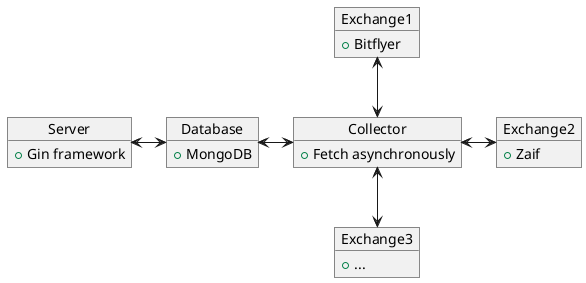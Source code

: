 @startuml cryptopricer

object Server {
    + Gin framework
}

object Database {
    + MongoDB
}

object Collector {
    + Fetch asynchronously
}

object Exchange1 {
    + Bitflyer
}

object Exchange2 {
    + Zaif
}

object Exchange3 {
    + ...
}

Server <-right-> Database
Database <-right-> Collector
Collector <-up-> Exchange1
Collector <-right-> Exchange2
Collector <-down-> Exchange3

@enduml

